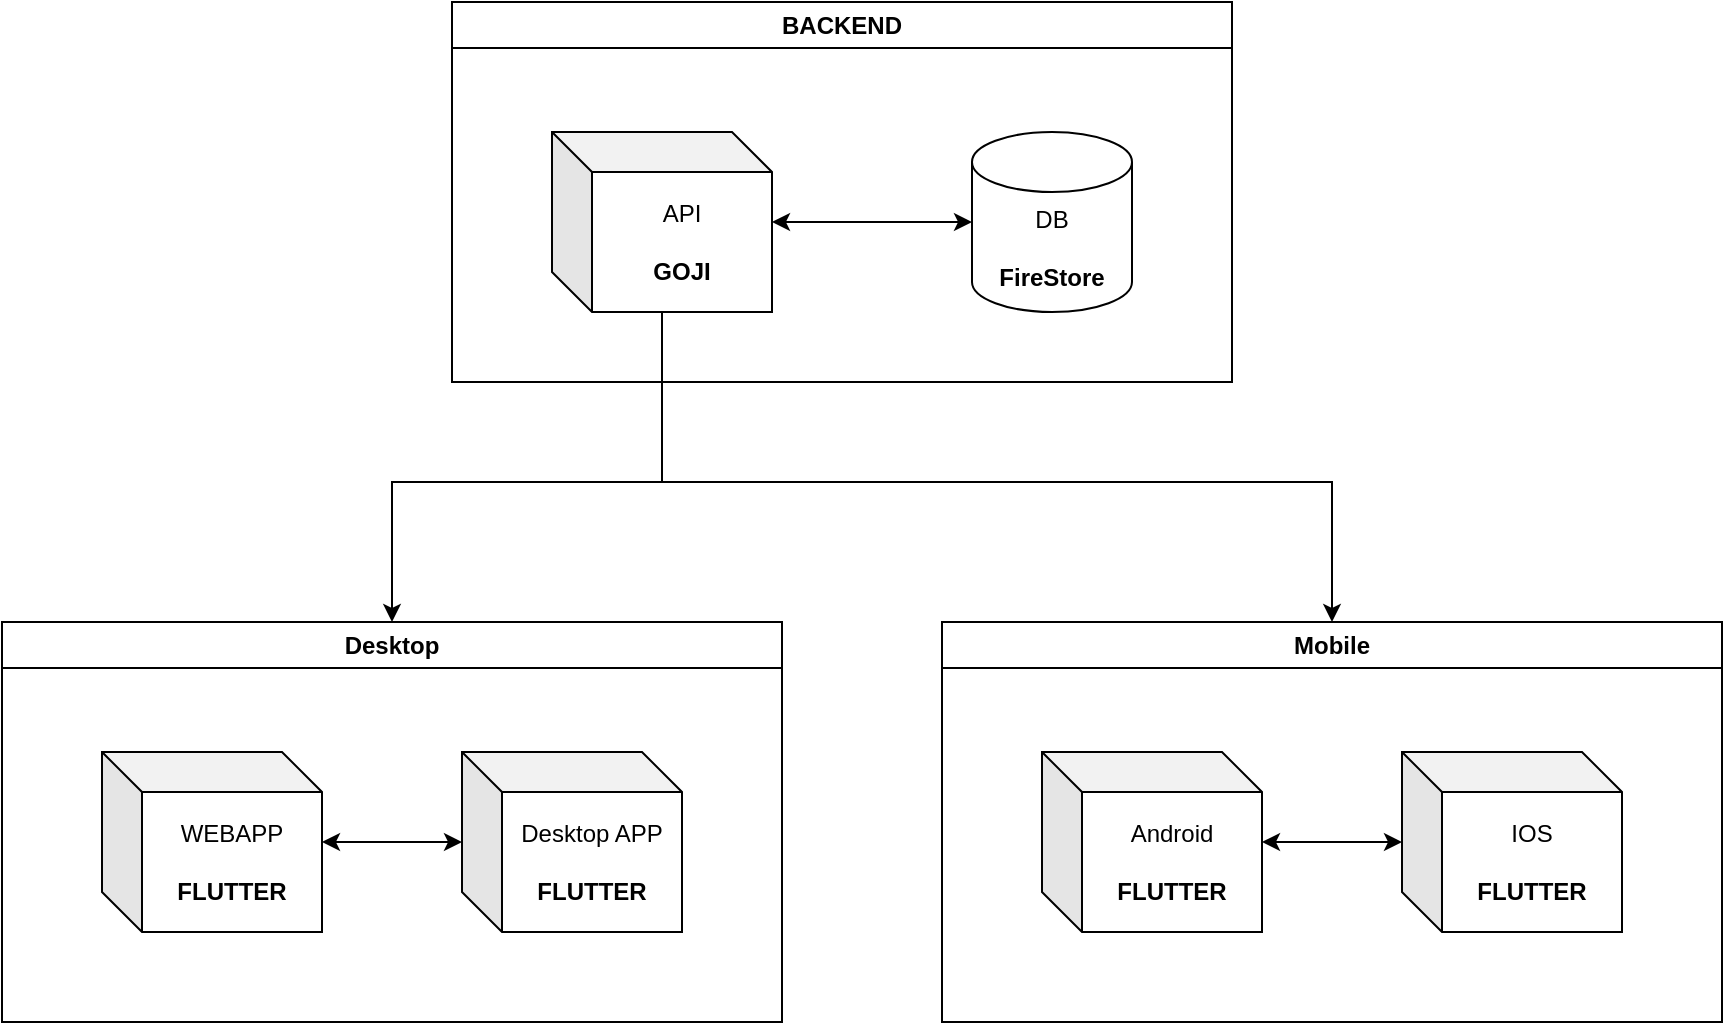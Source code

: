 <mxfile version="24.7.6">
  <diagram name="Page-1" id="5f0bae14-7c28-e335-631c-24af17079c00">
    <mxGraphModel dx="1050" dy="588" grid="1" gridSize="10" guides="1" tooltips="1" connect="1" arrows="1" fold="1" page="1" pageScale="1" pageWidth="1100" pageHeight="850" background="none" math="0" shadow="0">
      <root>
        <mxCell id="0" />
        <mxCell id="1" parent="0" />
        <mxCell id="XgFgxg-tl27f4BIiscXo-1" value="BACKEND" style="swimlane;whiteSpace=wrap;html=1;" parent="1" vertex="1">
          <mxGeometry x="355" y="40" width="390" height="190" as="geometry">
            <mxRectangle x="160" y="50" width="100" height="30" as="alternateBounds" />
          </mxGeometry>
        </mxCell>
        <mxCell id="XgFgxg-tl27f4BIiscXo-2" value="API&lt;div&gt;&lt;br&gt;&lt;/div&gt;&lt;div&gt;&lt;b&gt;GOJI&lt;/b&gt;&lt;/div&gt;" style="shape=cube;whiteSpace=wrap;html=1;boundedLbl=1;backgroundOutline=1;darkOpacity=0.05;darkOpacity2=0.1;" parent="XgFgxg-tl27f4BIiscXo-1" vertex="1">
          <mxGeometry x="50" y="65" width="110" height="90" as="geometry" />
        </mxCell>
        <mxCell id="XgFgxg-tl27f4BIiscXo-5" value="" style="edgeStyle=orthogonalEdgeStyle;rounded=0;orthogonalLoop=1;jettySize=auto;html=1;startArrow=classic;startFill=1;" parent="XgFgxg-tl27f4BIiscXo-1" source="XgFgxg-tl27f4BIiscXo-3" target="XgFgxg-tl27f4BIiscXo-2" edge="1">
          <mxGeometry relative="1" as="geometry" />
        </mxCell>
        <mxCell id="XgFgxg-tl27f4BIiscXo-3" value="DB&lt;div&gt;&lt;br&gt;&lt;/div&gt;&lt;div&gt;&lt;b&gt;FireStore&lt;/b&gt;&lt;/div&gt;" style="shape=cylinder3;whiteSpace=wrap;html=1;boundedLbl=1;backgroundOutline=1;size=15;" parent="XgFgxg-tl27f4BIiscXo-1" vertex="1">
          <mxGeometry x="260" y="65" width="80" height="90" as="geometry" />
        </mxCell>
        <mxCell id="XgFgxg-tl27f4BIiscXo-7" value="Desktop" style="swimlane;whiteSpace=wrap;html=1;" parent="1" vertex="1">
          <mxGeometry x="130" y="350" width="390" height="200" as="geometry">
            <mxRectangle x="160" y="50" width="100" height="30" as="alternateBounds" />
          </mxGeometry>
        </mxCell>
        <mxCell id="XgFgxg-tl27f4BIiscXo-8" value="WEBAPP&lt;div&gt;&lt;br&gt;&lt;/div&gt;&lt;div&gt;&lt;b&gt;FLUTTER&lt;/b&gt;&lt;/div&gt;" style="shape=cube;whiteSpace=wrap;html=1;boundedLbl=1;backgroundOutline=1;darkOpacity=0.05;darkOpacity2=0.1;" parent="XgFgxg-tl27f4BIiscXo-7" vertex="1">
          <mxGeometry x="50" y="65" width="110" height="90" as="geometry" />
        </mxCell>
        <mxCell id="XgFgxg-tl27f4BIiscXo-12" value="" style="edgeStyle=orthogonalEdgeStyle;rounded=0;orthogonalLoop=1;jettySize=auto;html=1;startArrow=classic;startFill=1;" parent="XgFgxg-tl27f4BIiscXo-7" source="XgFgxg-tl27f4BIiscXo-11" target="XgFgxg-tl27f4BIiscXo-8" edge="1">
          <mxGeometry relative="1" as="geometry" />
        </mxCell>
        <mxCell id="XgFgxg-tl27f4BIiscXo-11" value="Desktop APP&lt;div&gt;&lt;br&gt;&lt;/div&gt;&lt;div&gt;&lt;b&gt;FLUTTER&lt;/b&gt;&lt;/div&gt;" style="shape=cube;whiteSpace=wrap;html=1;boundedLbl=1;backgroundOutline=1;darkOpacity=0.05;darkOpacity2=0.1;" parent="XgFgxg-tl27f4BIiscXo-7" vertex="1">
          <mxGeometry x="230" y="65" width="110" height="90" as="geometry" />
        </mxCell>
        <mxCell id="XgFgxg-tl27f4BIiscXo-13" value="Mobile" style="swimlane;whiteSpace=wrap;html=1;startSize=23;" parent="1" vertex="1">
          <mxGeometry x="600" y="350" width="390" height="200" as="geometry">
            <mxRectangle x="160" y="50" width="100" height="30" as="alternateBounds" />
          </mxGeometry>
        </mxCell>
        <mxCell id="XgFgxg-tl27f4BIiscXo-14" value="Android&lt;div&gt;&lt;br&gt;&lt;/div&gt;&lt;div&gt;&lt;b&gt;FLUTTER&lt;/b&gt;&lt;/div&gt;" style="shape=cube;whiteSpace=wrap;html=1;boundedLbl=1;backgroundOutline=1;darkOpacity=0.05;darkOpacity2=0.1;" parent="XgFgxg-tl27f4BIiscXo-13" vertex="1">
          <mxGeometry x="50" y="65" width="110" height="90" as="geometry" />
        </mxCell>
        <mxCell id="XgFgxg-tl27f4BIiscXo-15" value="" style="edgeStyle=orthogonalEdgeStyle;rounded=0;orthogonalLoop=1;jettySize=auto;html=1;startArrow=classic;startFill=1;" parent="XgFgxg-tl27f4BIiscXo-13" source="XgFgxg-tl27f4BIiscXo-16" target="XgFgxg-tl27f4BIiscXo-14" edge="1">
          <mxGeometry relative="1" as="geometry" />
        </mxCell>
        <mxCell id="XgFgxg-tl27f4BIiscXo-16" value="&lt;div&gt;IOS&lt;/div&gt;&lt;div&gt;&lt;br&gt;&lt;/div&gt;&lt;div&gt;&lt;b&gt;FLUTTER&lt;/b&gt;&lt;/div&gt;" style="shape=cube;whiteSpace=wrap;html=1;boundedLbl=1;backgroundOutline=1;darkOpacity=0.05;darkOpacity2=0.1;" parent="XgFgxg-tl27f4BIiscXo-13" vertex="1">
          <mxGeometry x="230" y="65" width="110" height="90" as="geometry" />
        </mxCell>
        <mxCell id="XgFgxg-tl27f4BIiscXo-17" style="edgeStyle=orthogonalEdgeStyle;rounded=0;orthogonalLoop=1;jettySize=auto;html=1;entryX=0.5;entryY=0;entryDx=0;entryDy=0;" parent="1" source="XgFgxg-tl27f4BIiscXo-2" target="XgFgxg-tl27f4BIiscXo-7" edge="1">
          <mxGeometry relative="1" as="geometry">
            <Array as="points">
              <mxPoint x="460" y="280" />
              <mxPoint x="325" y="280" />
            </Array>
          </mxGeometry>
        </mxCell>
        <mxCell id="XgFgxg-tl27f4BIiscXo-18" style="edgeStyle=orthogonalEdgeStyle;rounded=0;orthogonalLoop=1;jettySize=auto;html=1;entryX=0.5;entryY=0;entryDx=0;entryDy=0;" parent="1" source="XgFgxg-tl27f4BIiscXo-2" target="XgFgxg-tl27f4BIiscXo-13" edge="1">
          <mxGeometry relative="1" as="geometry">
            <Array as="points">
              <mxPoint x="460" y="280" />
              <mxPoint x="795" y="280" />
            </Array>
          </mxGeometry>
        </mxCell>
      </root>
    </mxGraphModel>
  </diagram>
</mxfile>
